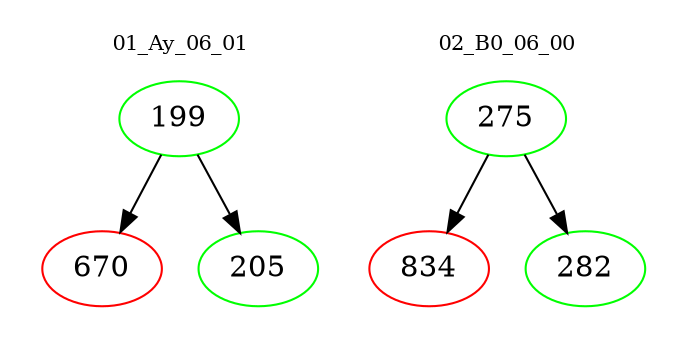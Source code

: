 digraph{
subgraph cluster_0 {
color = white
label = "01_Ay_06_01";
fontsize=10;
T0_199 [label="199", color="green"]
T0_199 -> T0_670 [color="black"]
T0_670 [label="670", color="red"]
T0_199 -> T0_205 [color="black"]
T0_205 [label="205", color="green"]
}
subgraph cluster_1 {
color = white
label = "02_B0_06_00";
fontsize=10;
T1_275 [label="275", color="green"]
T1_275 -> T1_834 [color="black"]
T1_834 [label="834", color="red"]
T1_275 -> T1_282 [color="black"]
T1_282 [label="282", color="green"]
}
}
